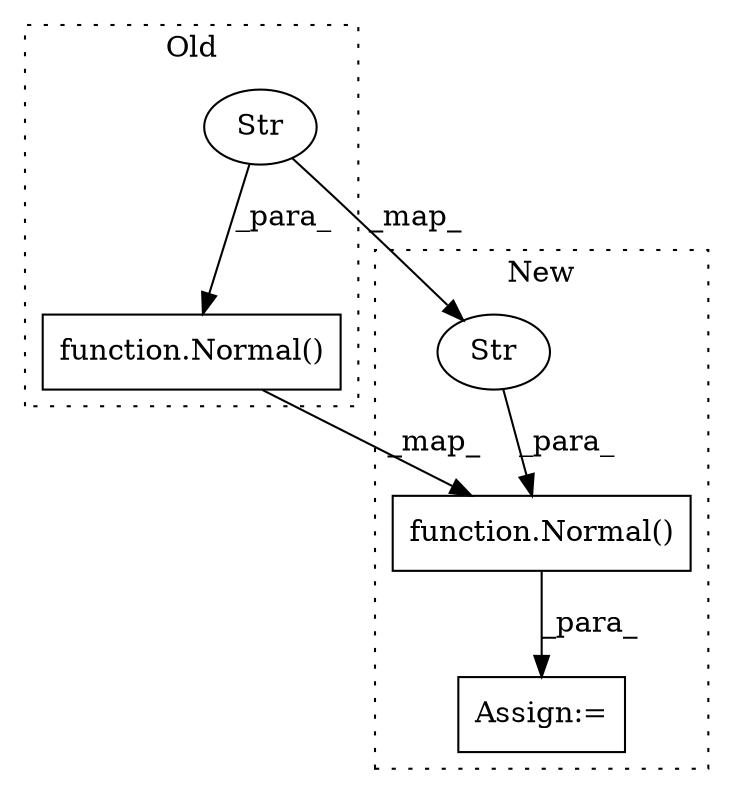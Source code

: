 digraph G {
subgraph cluster0 {
1 [label="function.Normal()" a="75" s="2334,2363" l="7,16" shape="box"];
4 [label="Str" a="66" s="2341" l="3" shape="ellipse"];
label = "Old";
style="dotted";
}
subgraph cluster1 {
2 [label="function.Normal()" a="75" s="1661,1690" l="7,16" shape="box"];
3 [label="Assign:=" a="68" s="1658" l="3" shape="box"];
5 [label="Str" a="66" s="1668" l="3" shape="ellipse"];
label = "New";
style="dotted";
}
1 -> 2 [label="_map_"];
2 -> 3 [label="_para_"];
4 -> 1 [label="_para_"];
4 -> 5 [label="_map_"];
5 -> 2 [label="_para_"];
}